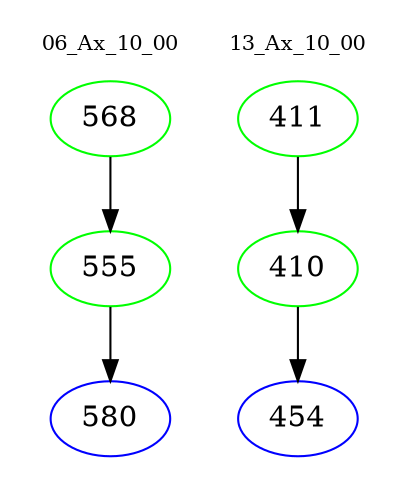 digraph{
subgraph cluster_0 {
color = white
label = "06_Ax_10_00";
fontsize=10;
T0_568 [label="568", color="green"]
T0_568 -> T0_555 [color="black"]
T0_555 [label="555", color="green"]
T0_555 -> T0_580 [color="black"]
T0_580 [label="580", color="blue"]
}
subgraph cluster_1 {
color = white
label = "13_Ax_10_00";
fontsize=10;
T1_411 [label="411", color="green"]
T1_411 -> T1_410 [color="black"]
T1_410 [label="410", color="green"]
T1_410 -> T1_454 [color="black"]
T1_454 [label="454", color="blue"]
}
}
